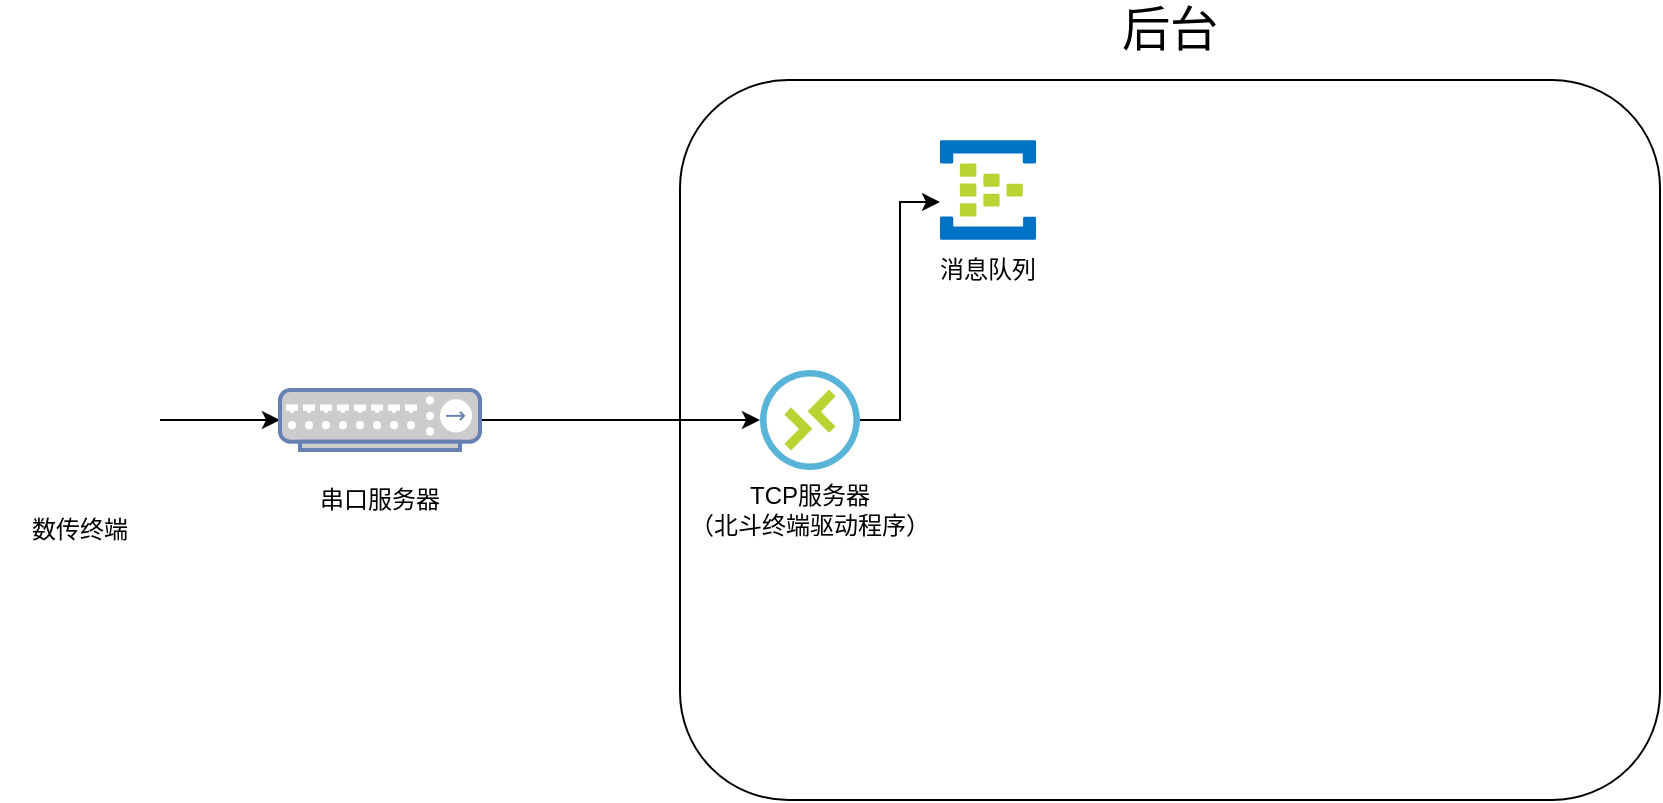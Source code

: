 <mxfile version="21.6.3" type="github">
  <diagram name="第 1 页" id="kzD5A3jw51wFOWdprAX6">
    <mxGraphModel dx="1434" dy="802" grid="1" gridSize="10" guides="1" tooltips="1" connect="1" arrows="1" fold="1" page="1" pageScale="1" pageWidth="1169" pageHeight="827" math="0" shadow="0">
      <root>
        <mxCell id="0" />
        <mxCell id="1" parent="0" />
        <mxCell id="p9LRicOxTsJBR3PSWR2q-7" value="" style="rounded=1;whiteSpace=wrap;html=1;" vertex="1" parent="1">
          <mxGeometry x="390" y="130" width="490" height="360" as="geometry" />
        </mxCell>
        <mxCell id="p9LRicOxTsJBR3PSWR2q-5" style="edgeStyle=orthogonalEdgeStyle;rounded=0;orthogonalLoop=1;jettySize=auto;html=1;" edge="1" parent="1" source="p9LRicOxTsJBR3PSWR2q-1" target="p9LRicOxTsJBR3PSWR2q-3">
          <mxGeometry relative="1" as="geometry" />
        </mxCell>
        <mxCell id="p9LRicOxTsJBR3PSWR2q-1" value="" style="shape=image;html=1;verticalAlign=top;verticalLabelPosition=bottom;labelBackgroundColor=#ffffff;imageAspect=0;aspect=fixed;image=https://cdn1.iconfinder.com/data/icons/computer-hardware-hand-drawn-vol-1/52/signal__device__technology__radar__satellite__antenna__tower-128.png" vertex="1" parent="1">
          <mxGeometry x="50" y="260" width="80" height="80" as="geometry" />
        </mxCell>
        <mxCell id="p9LRicOxTsJBR3PSWR2q-2" value="数传终端" style="text;html=1;strokeColor=none;fillColor=none;align=center;verticalAlign=middle;whiteSpace=wrap;rounded=0;" vertex="1" parent="1">
          <mxGeometry x="60" y="340" width="60" height="30" as="geometry" />
        </mxCell>
        <mxCell id="p9LRicOxTsJBR3PSWR2q-13" style="edgeStyle=orthogonalEdgeStyle;rounded=0;orthogonalLoop=1;jettySize=auto;html=1;" edge="1" parent="1" source="p9LRicOxTsJBR3PSWR2q-3" target="p9LRicOxTsJBR3PSWR2q-9">
          <mxGeometry relative="1" as="geometry" />
        </mxCell>
        <mxCell id="p9LRicOxTsJBR3PSWR2q-3" value="" style="fontColor=#0066CC;verticalAlign=top;verticalLabelPosition=bottom;labelPosition=center;align=center;html=1;outlineConnect=0;fillColor=#CCCCCC;strokeColor=#6881B3;gradientColor=none;gradientDirection=north;strokeWidth=2;shape=mxgraph.networks.hub;" vertex="1" parent="1">
          <mxGeometry x="190" y="285" width="100" height="30" as="geometry" />
        </mxCell>
        <mxCell id="p9LRicOxTsJBR3PSWR2q-4" value="串口服务器" style="text;html=1;strokeColor=none;fillColor=none;align=center;verticalAlign=middle;whiteSpace=wrap;rounded=0;" vertex="1" parent="1">
          <mxGeometry x="200" y="325" width="80" height="30" as="geometry" />
        </mxCell>
        <mxCell id="p9LRicOxTsJBR3PSWR2q-8" value="后台" style="text;html=1;strokeColor=none;fillColor=none;align=center;verticalAlign=middle;whiteSpace=wrap;rounded=0;fontSize=24;" vertex="1" parent="1">
          <mxGeometry x="605" y="90" width="60" height="30" as="geometry" />
        </mxCell>
        <mxCell id="p9LRicOxTsJBR3PSWR2q-18" value="" style="edgeStyle=orthogonalEdgeStyle;rounded=0;orthogonalLoop=1;jettySize=auto;html=1;entryX=0;entryY=0.62;entryDx=0;entryDy=0;entryPerimeter=0;" edge="1" parent="1" source="p9LRicOxTsJBR3PSWR2q-9" target="p9LRicOxTsJBR3PSWR2q-11">
          <mxGeometry relative="1" as="geometry">
            <mxPoint x="455" y="200" as="targetPoint" />
          </mxGeometry>
        </mxCell>
        <mxCell id="p9LRicOxTsJBR3PSWR2q-9" value="" style="image;sketch=0;aspect=fixed;html=1;points=[];align=center;fontSize=12;image=img/lib/mscae/Connections.svg;" vertex="1" parent="1">
          <mxGeometry x="430" y="275" width="50" height="50" as="geometry" />
        </mxCell>
        <mxCell id="p9LRicOxTsJBR3PSWR2q-10" value="TCP服务器&lt;br&gt;（北斗终端驱动程序）" style="text;html=1;strokeColor=none;fillColor=none;align=center;verticalAlign=middle;whiteSpace=wrap;rounded=0;" vertex="1" parent="1">
          <mxGeometry x="381.25" y="325" width="147.5" height="40" as="geometry" />
        </mxCell>
        <mxCell id="p9LRicOxTsJBR3PSWR2q-11" value="" style="image;sketch=0;aspect=fixed;html=1;points=[];align=center;fontSize=12;image=img/lib/mscae/Event_Hubs.svg;" vertex="1" parent="1">
          <mxGeometry x="520" y="160" width="48" height="50" as="geometry" />
        </mxCell>
        <mxCell id="p9LRicOxTsJBR3PSWR2q-12" value="消息队列" style="text;html=1;strokeColor=none;fillColor=none;align=center;verticalAlign=middle;whiteSpace=wrap;rounded=0;" vertex="1" parent="1">
          <mxGeometry x="514" y="210" width="60" height="30" as="geometry" />
        </mxCell>
      </root>
    </mxGraphModel>
  </diagram>
</mxfile>
